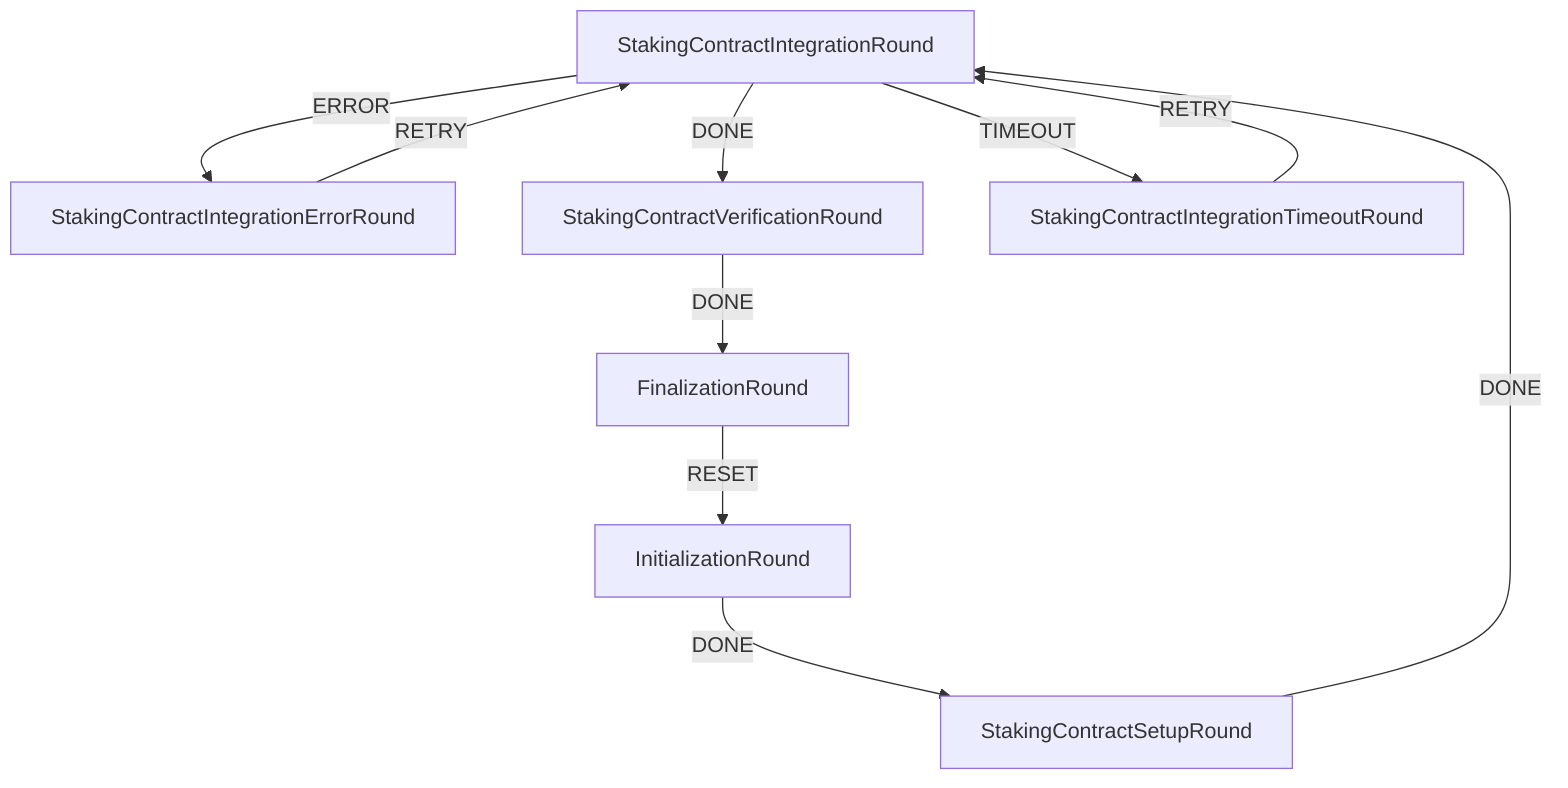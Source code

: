 graph TD
  StakingContractIntegrationRound
  StakingContractSetupRound
  InitializationRound
  StakingContractIntegrationErrorRound
  StakingContractVerificationRound
  StakingContractIntegrationRound
  StakingContractIntegrationTimeoutRound
  FinalizationRound
  InitializationRound -->|DONE| StakingContractSetupRound
  StakingContractSetupRound -->|DONE| StakingContractIntegrationRound
  StakingContractIntegrationRound -->|DONE| StakingContractVerificationRound
  StakingContractIntegrationRound -->|TIMEOUT| StakingContractIntegrationTimeoutRound
  StakingContractIntegrationRound -->|ERROR| StakingContractIntegrationErrorRound
  StakingContractIntegrationTimeoutRound -->|RETRY| StakingContractIntegrationRound
  StakingContractIntegrationErrorRound -->|RETRY| StakingContractIntegrationRound
  StakingContractVerificationRound -->|DONE| FinalizationRound
  FinalizationRound -->|RESET| InitializationRound